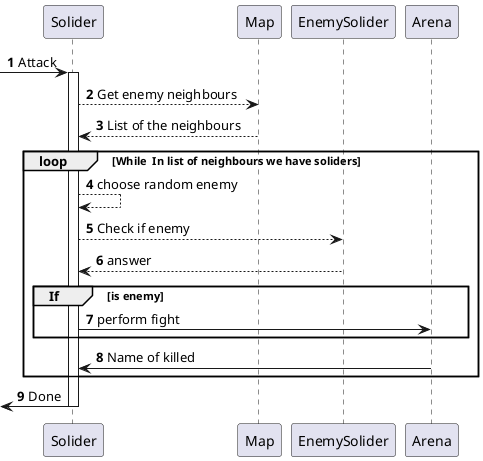 @startuml
'https://plantuml.com/sequence-diagram

autonumber
[->Solider:Attack
activate Solider
Solider-->Map:Get enemy neighbours
Map-->Solider: List of the neighbours
loop While  In list of neighbours we have soliders
Solider-->Solider: choose random enemy
Solider-->EnemySolider:Check if enemy
EnemySolider-->Solider:answer
group If [is enemy]
Solider->Arena:perform fight

end

Arena->Solider : Name of killed
end
<-Solider:Done

deactivate Solider


@enduml